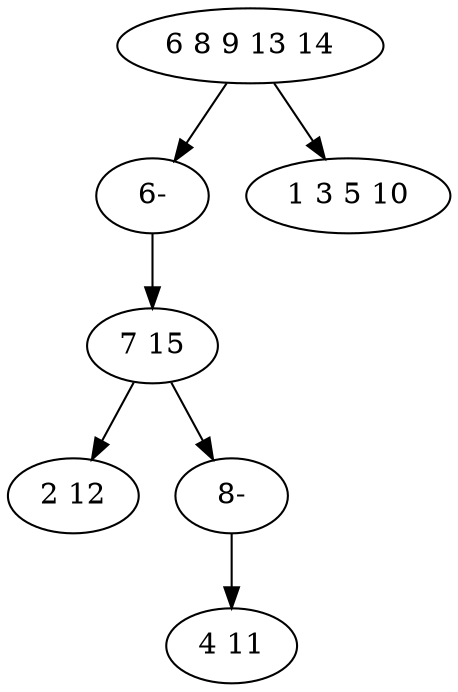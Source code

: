 digraph true_tree {
	"0" -> "5"
	"1" -> "2"
	"0" -> "3"
	"1" -> "6"
	"5" -> "1"
	"6" -> "4"
	"0" [label="6 8 9 13 14"];
	"1" [label="7 15"];
	"2" [label="2 12"];
	"3" [label="1 3 5 10"];
	"4" [label="4 11"];
	"5" [label="6-"];
	"6" [label="8-"];
}
